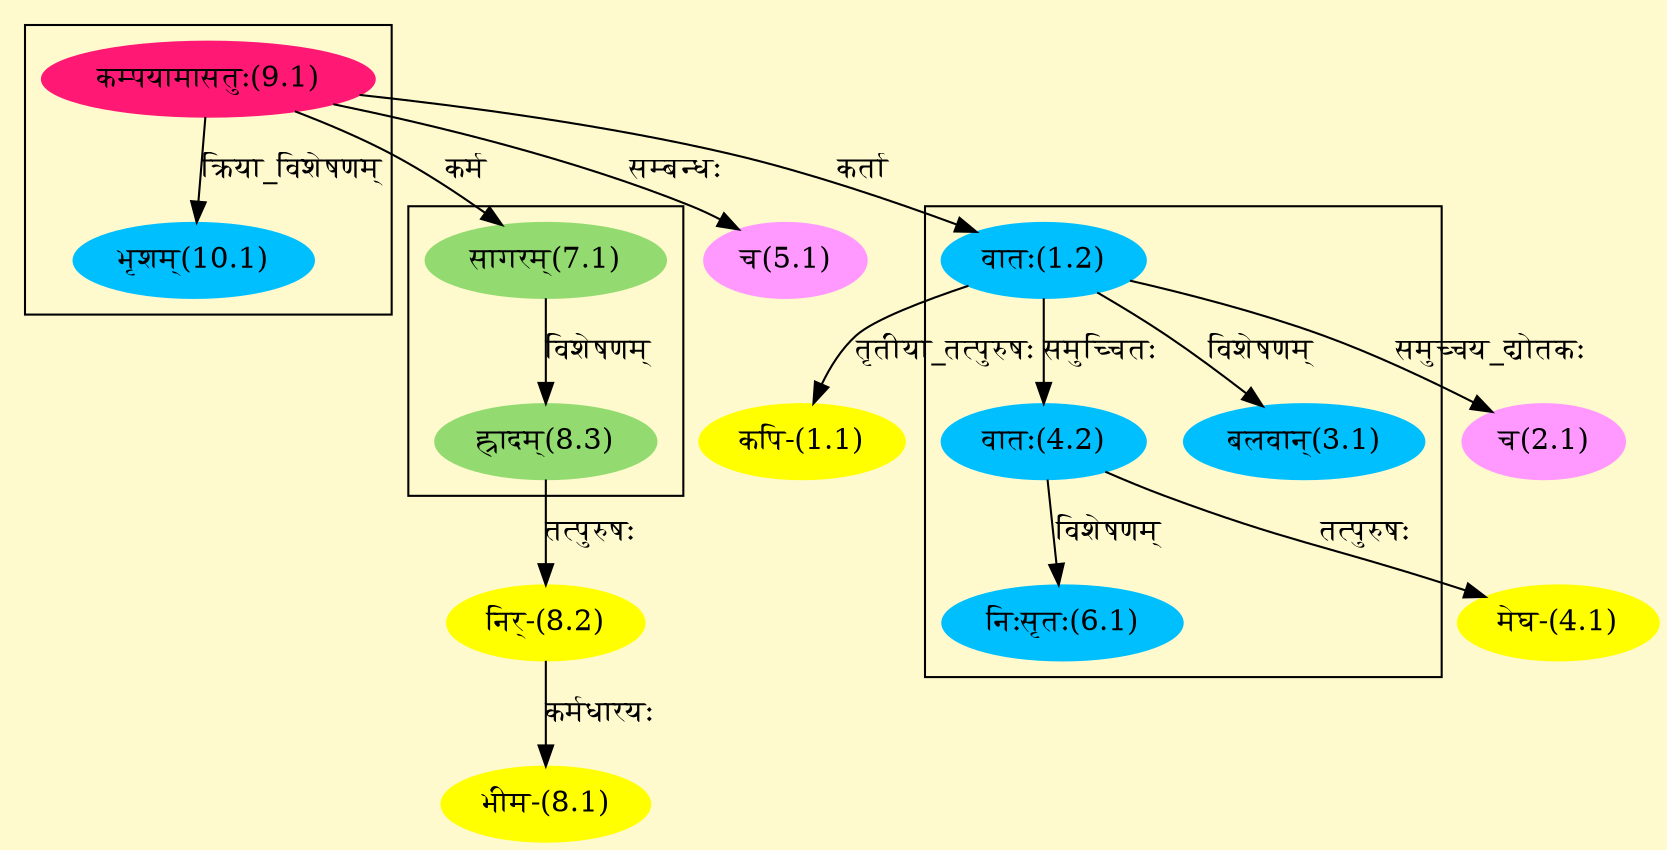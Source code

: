 digraph G{
rankdir=BT;
 compound=true;
 bgcolor="lemonchiffon1";

subgraph cluster_1{
Node3_1 [style=filled, color="#00BFFF" label = "बलवान्(3.1)"]
Node1_2 [style=filled, color="#00BFFF" label = "वातः(1.2)"]
Node4_2 [style=filled, color="#00BFFF" label = "वातः(4.2)"]
Node6_1 [style=filled, color="#00BFFF" label = "निःसृतः(6.1)"]

}

subgraph cluster_2{
Node8_3 [style=filled, color="#93DB70" label = "ह्रादम्(8.3)"]
Node7_1 [style=filled, color="#93DB70" label = "सागरम्(7.1)"]

}

subgraph cluster_3{
Node10_1 [style=filled, color="#00BFFF" label = "भृशम्(10.1)"]
Node9_1 [style=filled, color="#FF1975" label = "कम्पयामासतुः(9.1)"]

}
Node1_1 [style=filled, color="#FFFF00" label = "कपि-(1.1)"]
Node1_2 [style=filled, color="#00BFFF" label = "वातः(1.2)"]
Node9_1 [style=filled, color="#FF1975" label = "कम्पयामासतुः(9.1)"]
Node2_1 [style=filled, color="#FF99FF" label = "च(2.1)"]
Node4_1 [style=filled, color="#FFFF00" label = "मेघ-(4.1)"]
Node4_2 [style=filled, color="#00BFFF" label = "वातः(4.2)"]
Node5_1 [style=filled, color="#FF99FF" label = "च(5.1)"]
Node7_1 [style=filled, color="#93DB70" label = "सागरम्(7.1)"]
Node8_1 [style=filled, color="#FFFF00" label = "भीम-(8.1)"]
Node8_2 [style=filled, color="#FFFF00" label = "निर्-(8.2)"]
Node8_3 [style=filled, color="#93DB70" label = "ह्रादम्(8.3)"]
/* Start of Relations section */

Node1_1 -> Node1_2 [  label="तृतीया_तत्पुरुषः"  dir="back" ]
Node1_2 -> Node9_1 [  label="कर्ता"  dir="back" ]
Node2_1 -> Node1_2 [  label="समुच्चय_द्योतकः"  dir="back" ]
Node3_1 -> Node1_2 [  label="विशेषणम्"  dir="back" ]
Node4_1 -> Node4_2 [  label="तत्पुरुषः"  dir="back" ]
Node4_2 -> Node1_2 [  label="समुच्चितः"  dir="back" ]
Node5_1 -> Node9_1 [  label="सम्बन्धः"  dir="back" ]
Node6_1 -> Node4_2 [  label="विशेषणम्"  dir="back" ]
Node7_1 -> Node9_1 [  label="कर्म"  dir="back" ]
Node8_1 -> Node8_2 [  label="कर्मधारयः"  dir="back" ]
Node8_2 -> Node8_3 [  label="तत्पुरुषः"  dir="back" ]
Node8_3 -> Node7_1 [  label="विशेषणम्"  dir="back" ]
Node10_1 -> Node9_1 [  label="क्रिया_विशेषणम्"  dir="back" ]
}
